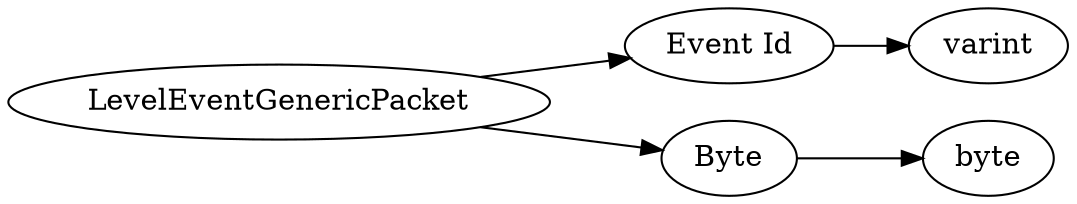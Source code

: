digraph "LevelEventGenericPacket" {
rankdir = LR
0
0 -> 1
1 -> 2
0 -> 3
3 -> 4

0 [label="LevelEventGenericPacket",comment="name: \"LevelEventGenericPacket\", typeName: \"\", id: 0, branchId: 124, recurseId: -1, attributes: 0, notes: \"\""];
1 [label="Event Id",comment="name: \"Event Id\", typeName: \"\", id: 1, branchId: 0, recurseId: -1, attributes: 0, notes: \"\""];
2 [label="varint",comment="name: \"varint\", typeName: \"\", id: 2, branchId: 0, recurseId: -1, attributes: 512, notes: \"\""];
3 [label="Byte",comment="name: \"Byte\", typeName: \"\", id: 3, branchId: 0, recurseId: -1, attributes: 0, notes: \"\""];
4 [label="byte",comment="name: \"byte\", typeName: \"\", id: 4, branchId: 0, recurseId: -1, attributes: 512, notes: \"\""];
{ rank = max;2;4}

}
